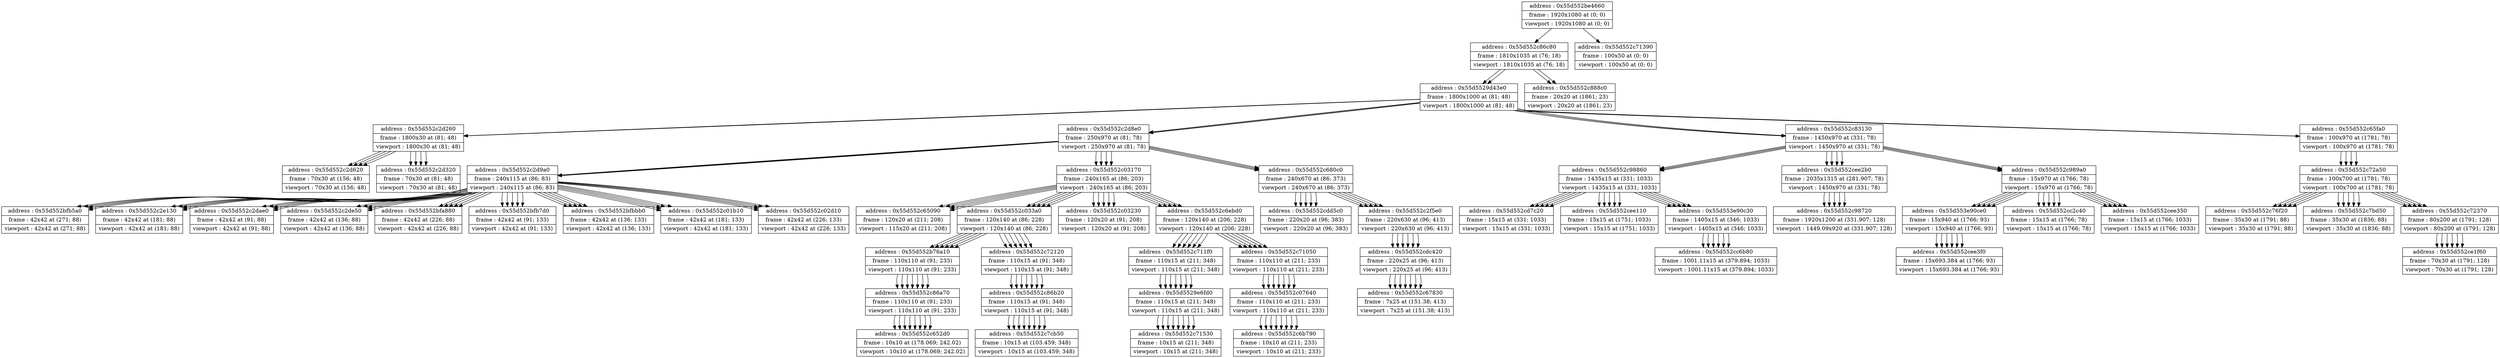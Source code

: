 digraph {
	node [shape=record]
	node0x55d552cdc420 [label = "{address : 0x55d552cdc420 |frame : 220x25 at (96; 413) |viewport : 220x25 at (96; 413)}"];

	 node0x55d552cdc420 -> node0x55d552c67830 [color=black];
	node0x55d552c67830 [label = "{address : 0x55d552c67830 |frame : 7x25 at (151.38; 413) |viewport : 7x25 at (151.38; 413)}"];

	node0x55d552c67830 [label = "{address : 0x55d552c67830 |frame : 7x25 at (151.38; 413) |viewport : 7x25 at (151.38; 413)}"];

	node0x55d552cdd5c0 [label = "{address : 0x55d552cdd5c0 |frame : 220x20 at (96; 383) |viewport : 220x20 at (96; 383)}"];

	node0x55d553e90ce0 [label = "{address : 0x55d553e90ce0 |frame : 15x940 at (1766; 93) |viewport : 15x940 at (1766; 93)}"];

	 node0x55d553e90ce0 -> node0x55d552cee3f0 [color=black];
	node0x55d552cee3f0 [label = "{address : 0x55d552cee3f0 |frame : 15x693.384 at (1766; 93) |viewport : 15x693.384 at (1766; 93)}"];

	node0x55d552c98860 [label = "{address : 0x55d552c98860 |frame : 1435x15 at (331; 1033) |viewport : 1435x15 at (331; 1033)}"];

	 node0x55d552c98860 -> node0x55d552cd7c20 [color=black];
	node0x55d552cd7c20 [label = "{address : 0x55d552cd7c20 |frame : 15x15 at (331; 1033) |viewport : 15x15 at (331; 1033)}"];

	 node0x55d552c98860 -> node0x55d552cee110 [color=black];
	node0x55d552cee110 [label = "{address : 0x55d552cee110 |frame : 15x15 at (1751; 1033) |viewport : 15x15 at (1751; 1033)}"];

	 node0x55d552c98860 -> node0x55d553e90c30 [color=black];
	node0x55d553e90c30 [label = "{address : 0x55d553e90c30 |frame : 1405x15 at (346; 1033) |viewport : 1405x15 at (346; 1033)}"];

	 node0x55d553e90c30 -> node0x55d552cc6b80 [color=black];
	node0x55d552cc6b80 [label = "{address : 0x55d552cc6b80 |frame : 1001.11x15 at (379.894; 1033) |viewport : 1001.11x15 at (379.894; 1033)}"];

	node0x55d553e90c30 [label = "{address : 0x55d553e90c30 |frame : 1405x15 at (346; 1033) |viewport : 1405x15 at (346; 1033)}"];

	 node0x55d553e90c30 -> node0x55d552cc6b80 [color=black];
	node0x55d552cc6b80 [label = "{address : 0x55d552cc6b80 |frame : 1001.11x15 at (379.894; 1033) |viewport : 1001.11x15 at (379.894; 1033)}"];

	node0x55d552cc6b80 [label = "{address : 0x55d552cc6b80 |frame : 1001.11x15 at (379.894; 1033) |viewport : 1001.11x15 at (379.894; 1033)}"];

	node0x55d552cd7c20 [label = "{address : 0x55d552cd7c20 |frame : 15x15 at (331; 1033) |viewport : 15x15 at (331; 1033)}"];

	node0x55d552cee2b0 [label = "{address : 0x55d552cee2b0 |frame : 2035x1315 at (281.907; 78) |viewport : 1450x970 at (331; 78)}"];

	 node0x55d552cee2b0 -> node0x55d552c98720 [color=black];
	node0x55d552c98720 [label = "{address : 0x55d552c98720 |frame : 1920x1200 at (331.907; 128) |viewport : 1449.09x920 at (331.907; 128)}"];

	node0x55d552c98720 [label = "{address : 0x55d552c98720 |frame : 1920x1200 at (331.907; 128) |viewport : 1449.09x920 at (331.907; 128)}"];

	node0x55d552cee110 [label = "{address : 0x55d552cee110 |frame : 15x15 at (1751; 1033) |viewport : 15x15 at (1751; 1033)}"];

	node0x55d552c711f0 [label = "{address : 0x55d552c711f0 |frame : 110x15 at (211; 348) |viewport : 110x15 at (211; 348)}"];

	 node0x55d552c711f0 -> node0x55d5529e6fd0 [color=black];
	node0x55d5529e6fd0 [label = "{address : 0x55d5529e6fd0 |frame : 110x15 at (211; 348) |viewport : 110x15 at (211; 348)}"];

	 node0x55d5529e6fd0 -> node0x55d552c71530 [color=black];
	node0x55d552c71530 [label = "{address : 0x55d552c71530 |frame : 10x15 at (211; 348) |viewport : 10x15 at (211; 348)}"];

	node0x55d552bfb5a0 [label = "{address : 0x55d552bfb5a0 |frame : 42x42 at (271; 88) |viewport : 42x42 at (271; 88)}"];

	node0x55d552c71530 [label = "{address : 0x55d552c71530 |frame : 10x15 at (211; 348) |viewport : 10x15 at (211; 348)}"];

	node0x55d552c65090 [label = "{address : 0x55d552c65090 |frame : 120x20 at (211; 208) |viewport : 115x20 at (211; 208)}"];

	node0x55d552c71050 [label = "{address : 0x55d552c71050 |frame : 110x110 at (211; 233) |viewport : 110x110 at (211; 233)}"];

	 node0x55d552c71050 -> node0x55d552c07640 [color=black];
	node0x55d552c07640 [label = "{address : 0x55d552c07640 |frame : 110x110 at (211; 233) |viewport : 110x110 at (211; 233)}"];

	 node0x55d552c07640 -> node0x55d552c6b790 [color=black];
	node0x55d552c6b790 [label = "{address : 0x55d552c6b790 |frame : 10x10 at (211; 233) |viewport : 10x10 at (211; 233)}"];

	node0x55d5529e6fd0 [label = "{address : 0x55d5529e6fd0 |frame : 110x15 at (211; 348) |viewport : 110x15 at (211; 348)}"];

	 node0x55d5529e6fd0 -> node0x55d552c71530 [color=black];
	node0x55d552c71530 [label = "{address : 0x55d552c71530 |frame : 10x15 at (211; 348) |viewport : 10x15 at (211; 348)}"];

	node0x55d552c2f5e0 [label = "{address : 0x55d552c2f5e0 |frame : 220x630 at (96; 413) |viewport : 220x630 at (96; 413)}"];

	 node0x55d552c2f5e0 -> node0x55d552cdc420 [color=black];
	node0x55d552cdc420 [label = "{address : 0x55d552cdc420 |frame : 220x25 at (96; 413) |viewport : 220x25 at (96; 413)}"];

	 node0x55d552cdc420 -> node0x55d552c67830 [color=black];
	node0x55d552c67830 [label = "{address : 0x55d552c67830 |frame : 7x25 at (151.38; 413) |viewport : 7x25 at (151.38; 413)}"];

	node0x55d552ce1f60 [label = "{address : 0x55d552ce1f60 |frame : 70x30 at (1791; 128) |viewport : 70x30 at (1791; 128)}"];

	node0x55d552c2d620 [label = "{address : 0x55d552c2d620 |frame : 70x30 at (156; 48) |viewport : 70x30 at (156; 48)}"];

	node0x55d552c2e130 [label = "{address : 0x55d552c2e130 |frame : 42x42 at (181; 88) |viewport : 42x42 at (181; 88)}"];

	node0x55d552c033a0 [label = "{address : 0x55d552c033a0 |frame : 120x140 at (86; 228) |viewport : 120x140 at (86; 228)}"];

	 node0x55d552c033a0 -> node0x55d552b76a10 [color=black];
	node0x55d552b76a10 [label = "{address : 0x55d552b76a10 |frame : 110x110 at (91; 233) |viewport : 110x110 at (91; 233)}"];

	 node0x55d552b76a10 -> node0x55d552c86a70 [color=black];
	node0x55d552c86a70 [label = "{address : 0x55d552c86a70 |frame : 110x110 at (91; 233) |viewport : 110x110 at (91; 233)}"];

	 node0x55d552c86a70 -> node0x55d552c652d0 [color=black];
	node0x55d552c652d0 [label = "{address : 0x55d552c652d0 |frame : 10x10 at (178.069; 242.02) |viewport : 10x10 at (178.069; 242.02)}"];

	 node0x55d552c033a0 -> node0x55d552c72120 [color=black];
	node0x55d552c72120 [label = "{address : 0x55d552c72120 |frame : 110x15 at (91; 348) |viewport : 110x15 at (91; 348)}"];

	 node0x55d552c72120 -> node0x55d552c86b20 [color=black];
	node0x55d552c86b20 [label = "{address : 0x55d552c86b20 |frame : 110x15 at (91; 348) |viewport : 110x15 at (91; 348)}"];

	 node0x55d552c86b20 -> node0x55d552c7cb50 [color=black];
	node0x55d552c7cb50 [label = "{address : 0x55d552c7cb50 |frame : 10x15 at (103.459; 348) |viewport : 10x15 at (103.459; 348)}"];

	node0x55d552c652d0 [label = "{address : 0x55d552c652d0 |frame : 10x10 at (178.069; 242.02) |viewport : 10x10 at (178.069; 242.02)}"];

	node0x55d552c86a70 [label = "{address : 0x55d552c86a70 |frame : 110x110 at (91; 233) |viewport : 110x110 at (91; 233)}"];

	 node0x55d552c86a70 -> node0x55d552c652d0 [color=black];
	node0x55d552c652d0 [label = "{address : 0x55d552c652d0 |frame : 10x10 at (178.069; 242.02) |viewport : 10x10 at (178.069; 242.02)}"];

	node0x55d552c03230 [label = "{address : 0x55d552c03230 |frame : 120x20 at (91; 208) |viewport : 120x20 at (91; 208)}"];

	node0x55d552c72a50 [label = "{address : 0x55d552c72a50 |frame : 100x700 at (1781; 78) |viewport : 100x700 at (1781; 78)}"];

	 node0x55d552c72a50 -> node0x55d552c76f20 [color=black];
	node0x55d552c76f20 [label = "{address : 0x55d552c76f20 |frame : 35x30 at (1791; 88) |viewport : 35x30 at (1791; 88)}"];

	 node0x55d552c72a50 -> node0x55d552c7bd50 [color=black];
	node0x55d552c7bd50 [label = "{address : 0x55d552c7bd50 |frame : 35x30 at (1836; 88) |viewport : 35x30 at (1836; 88)}"];

	 node0x55d552c72a50 -> node0x55d552c72370 [color=black];
	node0x55d552c72370 [label = "{address : 0x55d552c72370 |frame : 80x200 at (1791; 128) |viewport : 80x200 at (1791; 128)}"];

	 node0x55d552c72370 -> node0x55d552ce1f60 [color=black];
	node0x55d552ce1f60 [label = "{address : 0x55d552ce1f60 |frame : 70x30 at (1791; 128) |viewport : 70x30 at (1791; 128)}"];

	node0x55d552b76a10 [label = "{address : 0x55d552b76a10 |frame : 110x110 at (91; 233) |viewport : 110x110 at (91; 233)}"];

	 node0x55d552b76a10 -> node0x55d552c86a70 [color=black];
	node0x55d552c86a70 [label = "{address : 0x55d552c86a70 |frame : 110x110 at (91; 233) |viewport : 110x110 at (91; 233)}"];

	 node0x55d552c86a70 -> node0x55d552c652d0 [color=black];
	node0x55d552c652d0 [label = "{address : 0x55d552c652d0 |frame : 10x10 at (178.069; 242.02) |viewport : 10x10 at (178.069; 242.02)}"];

	node0x55d552c72120 [label = "{address : 0x55d552c72120 |frame : 110x15 at (91; 348) |viewport : 110x15 at (91; 348)}"];

	 node0x55d552c72120 -> node0x55d552c86b20 [color=black];
	node0x55d552c86b20 [label = "{address : 0x55d552c86b20 |frame : 110x15 at (91; 348) |viewport : 110x15 at (91; 348)}"];

	 node0x55d552c86b20 -> node0x55d552c7cb50 [color=black];
	node0x55d552c7cb50 [label = "{address : 0x55d552c7cb50 |frame : 10x15 at (103.459; 348) |viewport : 10x15 at (103.459; 348)}"];

	node0x55d552be4660 [label = "{address : 0x55d552be4660 |frame : 1920x1080 at (0; 0) |viewport : 1920x1080 at (0; 0)}"];

	 node0x55d552be4660 -> node0x55d552c86c80 [color=black];
	node0x55d552c86c80 [label = "{address : 0x55d552c86c80 |frame : 1810x1035 at (76; 18) |viewport : 1810x1035 at (76; 18)}"];

	 node0x55d552c86c80 -> node0x55d5529d43e0 [color=black];
	node0x55d5529d43e0 [label = "{address : 0x55d5529d43e0 |frame : 1800x1000 at (81; 48) |viewport : 1800x1000 at (81; 48)}"];

	 node0x55d5529d43e0 -> node0x55d552c2d260 [color=black];
	node0x55d552c2d260 [label = "{address : 0x55d552c2d260 |frame : 1800x30 at (81; 48) |viewport : 1800x30 at (81; 48)}"];

	 node0x55d552c2d260 -> node0x55d552c2d320 [color=black];
	node0x55d552c2d320 [label = "{address : 0x55d552c2d320 |frame : 70x30 at (81; 48) |viewport : 70x30 at (81; 48)}"];

	 node0x55d552c2d260 -> node0x55d552c2d620 [color=black];
	node0x55d552c2d620 [label = "{address : 0x55d552c2d620 |frame : 70x30 at (156; 48) |viewport : 70x30 at (156; 48)}"];

	 node0x55d5529d43e0 -> node0x55d552c2d8e0 [color=black];
	node0x55d552c2d8e0 [label = "{address : 0x55d552c2d8e0 |frame : 250x970 at (81; 78) |viewport : 250x970 at (81; 78)}"];

	 node0x55d552c2d8e0 -> node0x55d552c2d9a0 [color=black];
	node0x55d552c2d9a0 [label = "{address : 0x55d552c2d9a0 |frame : 240x115 at (86; 83) |viewport : 240x115 at (86; 83)}"];

	 node0x55d552c2d9a0 -> node0x55d552c2dae0 [color=black];
	node0x55d552c2dae0 [label = "{address : 0x55d552c2dae0 |frame : 42x42 at (91; 88) |viewport : 42x42 at (91; 88)}"];

	 node0x55d552c2d9a0 -> node0x55d552c2de50 [color=black];
	node0x55d552c2de50 [label = "{address : 0x55d552c2de50 |frame : 42x42 at (136; 88) |viewport : 42x42 at (136; 88)}"];

	 node0x55d552c2d9a0 -> node0x55d552c2e130 [color=black];
	node0x55d552c2e130 [label = "{address : 0x55d552c2e130 |frame : 42x42 at (181; 88) |viewport : 42x42 at (181; 88)}"];

	 node0x55d552c2d9a0 -> node0x55d552bfa880 [color=black];
	node0x55d552bfa880 [label = "{address : 0x55d552bfa880 |frame : 42x42 at (226; 88) |viewport : 42x42 at (226; 88)}"];

	 node0x55d552c2d9a0 -> node0x55d552bfb5a0 [color=black];
	node0x55d552bfb5a0 [label = "{address : 0x55d552bfb5a0 |frame : 42x42 at (271; 88) |viewport : 42x42 at (271; 88)}"];

	 node0x55d552c2d9a0 -> node0x55d552bfb7d0 [color=black];
	node0x55d552bfb7d0 [label = "{address : 0x55d552bfb7d0 |frame : 42x42 at (91; 133) |viewport : 42x42 at (91; 133)}"];

	 node0x55d552c2d9a0 -> node0x55d552bfbbb0 [color=black];
	node0x55d552bfbbb0 [label = "{address : 0x55d552bfbbb0 |frame : 42x42 at (136; 133) |viewport : 42x42 at (136; 133)}"];

	 node0x55d552c2d9a0 -> node0x55d552c01b10 [color=black];
	node0x55d552c01b10 [label = "{address : 0x55d552c01b10 |frame : 42x42 at (181; 133) |viewport : 42x42 at (181; 133)}"];

	 node0x55d552c2d9a0 -> node0x55d552c02d10 [color=black];
	node0x55d552c02d10 [label = "{address : 0x55d552c02d10 |frame : 42x42 at (226; 133) |viewport : 42x42 at (226; 133)}"];

	 node0x55d552c2d8e0 -> node0x55d552c03170 [color=black];
	node0x55d552c03170 [label = "{address : 0x55d552c03170 |frame : 240x165 at (86; 203) |viewport : 240x165 at (86; 203)}"];

	 node0x55d552c03170 -> node0x55d552c03230 [color=black];
	node0x55d552c03230 [label = "{address : 0x55d552c03230 |frame : 120x20 at (91; 208) |viewport : 120x20 at (91; 208)}"];

	 node0x55d552c03170 -> node0x55d552c033a0 [color=black];
	node0x55d552c033a0 [label = "{address : 0x55d552c033a0 |frame : 120x140 at (86; 228) |viewport : 120x140 at (86; 228)}"];

	 node0x55d552c033a0 -> node0x55d552b76a10 [color=black];
	node0x55d552b76a10 [label = "{address : 0x55d552b76a10 |frame : 110x110 at (91; 233) |viewport : 110x110 at (91; 233)}"];

	 node0x55d552b76a10 -> node0x55d552c86a70 [color=black];
	node0x55d552c86a70 [label = "{address : 0x55d552c86a70 |frame : 110x110 at (91; 233) |viewport : 110x110 at (91; 233)}"];

	 node0x55d552c86a70 -> node0x55d552c652d0 [color=black];
	node0x55d552c652d0 [label = "{address : 0x55d552c652d0 |frame : 10x10 at (178.069; 242.02) |viewport : 10x10 at (178.069; 242.02)}"];

	 node0x55d552c033a0 -> node0x55d552c72120 [color=black];
	node0x55d552c72120 [label = "{address : 0x55d552c72120 |frame : 110x15 at (91; 348) |viewport : 110x15 at (91; 348)}"];

	 node0x55d552c72120 -> node0x55d552c86b20 [color=black];
	node0x55d552c86b20 [label = "{address : 0x55d552c86b20 |frame : 110x15 at (91; 348) |viewport : 110x15 at (91; 348)}"];

	 node0x55d552c86b20 -> node0x55d552c7cb50 [color=black];
	node0x55d552c7cb50 [label = "{address : 0x55d552c7cb50 |frame : 10x15 at (103.459; 348) |viewport : 10x15 at (103.459; 348)}"];

	 node0x55d552c03170 -> node0x55d552c65090 [color=black];
	node0x55d552c65090 [label = "{address : 0x55d552c65090 |frame : 120x20 at (211; 208) |viewport : 115x20 at (211; 208)}"];

	 node0x55d552c03170 -> node0x55d552c6ebd0 [color=black];
	node0x55d552c6ebd0 [label = "{address : 0x55d552c6ebd0 |frame : 120x140 at (206; 228) |viewport : 120x140 at (206; 228)}"];

	 node0x55d552c6ebd0 -> node0x55d552c71050 [color=black];
	node0x55d552c71050 [label = "{address : 0x55d552c71050 |frame : 110x110 at (211; 233) |viewport : 110x110 at (211; 233)}"];

	 node0x55d552c71050 -> node0x55d552c07640 [color=black];
	node0x55d552c07640 [label = "{address : 0x55d552c07640 |frame : 110x110 at (211; 233) |viewport : 110x110 at (211; 233)}"];

	 node0x55d552c07640 -> node0x55d552c6b790 [color=black];
	node0x55d552c6b790 [label = "{address : 0x55d552c6b790 |frame : 10x10 at (211; 233) |viewport : 10x10 at (211; 233)}"];

	 node0x55d552c6ebd0 -> node0x55d552c711f0 [color=black];
	node0x55d552c711f0 [label = "{address : 0x55d552c711f0 |frame : 110x15 at (211; 348) |viewport : 110x15 at (211; 348)}"];

	 node0x55d552c711f0 -> node0x55d5529e6fd0 [color=black];
	node0x55d5529e6fd0 [label = "{address : 0x55d5529e6fd0 |frame : 110x15 at (211; 348) |viewport : 110x15 at (211; 348)}"];

	 node0x55d5529e6fd0 -> node0x55d552c71530 [color=black];
	node0x55d552c71530 [label = "{address : 0x55d552c71530 |frame : 10x15 at (211; 348) |viewport : 10x15 at (211; 348)}"];

	 node0x55d552c2d8e0 -> node0x55d552c680c0 [color=black];
	node0x55d552c680c0 [label = "{address : 0x55d552c680c0 |frame : 240x670 at (86; 373) |viewport : 240x670 at (86; 373)}"];

	 node0x55d552c680c0 -> node0x55d552cdd5c0 [color=black];
	node0x55d552cdd5c0 [label = "{address : 0x55d552cdd5c0 |frame : 220x20 at (96; 383) |viewport : 220x20 at (96; 383)}"];

	 node0x55d552c680c0 -> node0x55d552c2f5e0 [color=black];
	node0x55d552c2f5e0 [label = "{address : 0x55d552c2f5e0 |frame : 220x630 at (96; 413) |viewport : 220x630 at (96; 413)}"];

	 node0x55d552c2f5e0 -> node0x55d552cdc420 [color=black];
	node0x55d552cdc420 [label = "{address : 0x55d552cdc420 |frame : 220x25 at (96; 413) |viewport : 220x25 at (96; 413)}"];

	 node0x55d552cdc420 -> node0x55d552c67830 [color=black];
	node0x55d552c67830 [label = "{address : 0x55d552c67830 |frame : 7x25 at (151.38; 413) |viewport : 7x25 at (151.38; 413)}"];

	 node0x55d5529d43e0 -> node0x55d552c83130 [color=black];
	node0x55d552c83130 [label = "{address : 0x55d552c83130 |frame : 1450x970 at (331; 78) |viewport : 1450x970 at (331; 78)}"];

	 node0x55d552c83130 -> node0x55d552cee2b0 [color=black];
	node0x55d552cee2b0 [label = "{address : 0x55d552cee2b0 |frame : 2035x1315 at (281.907; 78) |viewport : 1450x970 at (331; 78)}"];

	 node0x55d552cee2b0 -> node0x55d552c98720 [color=black];
	node0x55d552c98720 [label = "{address : 0x55d552c98720 |frame : 1920x1200 at (331.907; 128) |viewport : 1449.09x920 at (331.907; 128)}"];

	 node0x55d552c83130 -> node0x55d552c98860 [color=black];
	node0x55d552c98860 [label = "{address : 0x55d552c98860 |frame : 1435x15 at (331; 1033) |viewport : 1435x15 at (331; 1033)}"];

	 node0x55d552c98860 -> node0x55d552cd7c20 [color=black];
	node0x55d552cd7c20 [label = "{address : 0x55d552cd7c20 |frame : 15x15 at (331; 1033) |viewport : 15x15 at (331; 1033)}"];

	 node0x55d552c98860 -> node0x55d552cee110 [color=black];
	node0x55d552cee110 [label = "{address : 0x55d552cee110 |frame : 15x15 at (1751; 1033) |viewport : 15x15 at (1751; 1033)}"];

	 node0x55d552c98860 -> node0x55d553e90c30 [color=black];
	node0x55d553e90c30 [label = "{address : 0x55d553e90c30 |frame : 1405x15 at (346; 1033) |viewport : 1405x15 at (346; 1033)}"];

	 node0x55d553e90c30 -> node0x55d552cc6b80 [color=black];
	node0x55d552cc6b80 [label = "{address : 0x55d552cc6b80 |frame : 1001.11x15 at (379.894; 1033) |viewport : 1001.11x15 at (379.894; 1033)}"];

	 node0x55d552c83130 -> node0x55d552c989a0 [color=black];
	node0x55d552c989a0 [label = "{address : 0x55d552c989a0 |frame : 15x970 at (1766; 78) |viewport : 15x970 at (1766; 78)}"];

	 node0x55d552c989a0 -> node0x55d552cc2c40 [color=black];
	node0x55d552cc2c40 [label = "{address : 0x55d552cc2c40 |frame : 15x15 at (1766; 78) |viewport : 15x15 at (1766; 78)}"];

	 node0x55d552c989a0 -> node0x55d552cee350 [color=black];
	node0x55d552cee350 [label = "{address : 0x55d552cee350 |frame : 15x15 at (1766; 1033) |viewport : 15x15 at (1766; 1033)}"];

	 node0x55d552c989a0 -> node0x55d553e90ce0 [color=black];
	node0x55d553e90ce0 [label = "{address : 0x55d553e90ce0 |frame : 15x940 at (1766; 93) |viewport : 15x940 at (1766; 93)}"];

	 node0x55d553e90ce0 -> node0x55d552cee3f0 [color=black];
	node0x55d552cee3f0 [label = "{address : 0x55d552cee3f0 |frame : 15x693.384 at (1766; 93) |viewport : 15x693.384 at (1766; 93)}"];

	 node0x55d5529d43e0 -> node0x55d552c65fa0 [color=black];
	node0x55d552c65fa0 [label = "{address : 0x55d552c65fa0 |frame : 100x970 at (1781; 78) |viewport : 100x970 at (1781; 78)}"];

	 node0x55d552c65fa0 -> node0x55d552c72a50 [color=black];
	node0x55d552c72a50 [label = "{address : 0x55d552c72a50 |frame : 100x700 at (1781; 78) |viewport : 100x700 at (1781; 78)}"];

	 node0x55d552c72a50 -> node0x55d552c76f20 [color=black];
	node0x55d552c76f20 [label = "{address : 0x55d552c76f20 |frame : 35x30 at (1791; 88) |viewport : 35x30 at (1791; 88)}"];

	 node0x55d552c72a50 -> node0x55d552c7bd50 [color=black];
	node0x55d552c7bd50 [label = "{address : 0x55d552c7bd50 |frame : 35x30 at (1836; 88) |viewport : 35x30 at (1836; 88)}"];

	 node0x55d552c72a50 -> node0x55d552c72370 [color=black];
	node0x55d552c72370 [label = "{address : 0x55d552c72370 |frame : 80x200 at (1791; 128) |viewport : 80x200 at (1791; 128)}"];

	 node0x55d552c72370 -> node0x55d552ce1f60 [color=black];
	node0x55d552ce1f60 [label = "{address : 0x55d552ce1f60 |frame : 70x30 at (1791; 128) |viewport : 70x30 at (1791; 128)}"];

	 node0x55d552c86c80 -> node0x55d552c888c0 [color=black];
	node0x55d552c888c0 [label = "{address : 0x55d552c888c0 |frame : 20x20 at (1861; 23) |viewport : 20x20 at (1861; 23)}"];

	 node0x55d552be4660 -> node0x55d552c71390 [color=black];
	node0x55d552c71390 [label = "{address : 0x55d552c71390 |frame : 100x50 at (0; 0) |viewport : 100x50 at (0; 0)}"];

	node0x55d552c7cb50 [label = "{address : 0x55d552c7cb50 |frame : 10x15 at (103.459; 348) |viewport : 10x15 at (103.459; 348)}"];

	node0x55d552c2d320 [label = "{address : 0x55d552c2d320 |frame : 70x30 at (81; 48) |viewport : 70x30 at (81; 48)}"];

	node0x55d552c76f20 [label = "{address : 0x55d552c76f20 |frame : 35x30 at (1791; 88) |viewport : 35x30 at (1791; 88)}"];

	node0x55d552c02d10 [label = "{address : 0x55d552c02d10 |frame : 42x42 at (226; 133) |viewport : 42x42 at (226; 133)}"];

	node0x55d552c2d9a0 [label = "{address : 0x55d552c2d9a0 |frame : 240x115 at (86; 83) |viewport : 240x115 at (86; 83)}"];

	 node0x55d552c2d9a0 -> node0x55d552c2dae0 [color=black];
	node0x55d552c2dae0 [label = "{address : 0x55d552c2dae0 |frame : 42x42 at (91; 88) |viewport : 42x42 at (91; 88)}"];

	 node0x55d552c2d9a0 -> node0x55d552c2de50 [color=black];
	node0x55d552c2de50 [label = "{address : 0x55d552c2de50 |frame : 42x42 at (136; 88) |viewport : 42x42 at (136; 88)}"];

	 node0x55d552c2d9a0 -> node0x55d552c2e130 [color=black];
	node0x55d552c2e130 [label = "{address : 0x55d552c2e130 |frame : 42x42 at (181; 88) |viewport : 42x42 at (181; 88)}"];

	 node0x55d552c2d9a0 -> node0x55d552bfa880 [color=black];
	node0x55d552bfa880 [label = "{address : 0x55d552bfa880 |frame : 42x42 at (226; 88) |viewport : 42x42 at (226; 88)}"];

	 node0x55d552c2d9a0 -> node0x55d552bfb5a0 [color=black];
	node0x55d552bfb5a0 [label = "{address : 0x55d552bfb5a0 |frame : 42x42 at (271; 88) |viewport : 42x42 at (271; 88)}"];

	 node0x55d552c2d9a0 -> node0x55d552bfb7d0 [color=black];
	node0x55d552bfb7d0 [label = "{address : 0x55d552bfb7d0 |frame : 42x42 at (91; 133) |viewport : 42x42 at (91; 133)}"];

	 node0x55d552c2d9a0 -> node0x55d552bfbbb0 [color=black];
	node0x55d552bfbbb0 [label = "{address : 0x55d552bfbbb0 |frame : 42x42 at (136; 133) |viewport : 42x42 at (136; 133)}"];

	 node0x55d552c2d9a0 -> node0x55d552c01b10 [color=black];
	node0x55d552c01b10 [label = "{address : 0x55d552c01b10 |frame : 42x42 at (181; 133) |viewport : 42x42 at (181; 133)}"];

	 node0x55d552c2d9a0 -> node0x55d552c02d10 [color=black];
	node0x55d552c02d10 [label = "{address : 0x55d552c02d10 |frame : 42x42 at (226; 133) |viewport : 42x42 at (226; 133)}"];

	node0x55d552c989a0 [label = "{address : 0x55d552c989a0 |frame : 15x970 at (1766; 78) |viewport : 15x970 at (1766; 78)}"];

	 node0x55d552c989a0 -> node0x55d552cc2c40 [color=black];
	node0x55d552cc2c40 [label = "{address : 0x55d552cc2c40 |frame : 15x15 at (1766; 78) |viewport : 15x15 at (1766; 78)}"];

	 node0x55d552c989a0 -> node0x55d552cee350 [color=black];
	node0x55d552cee350 [label = "{address : 0x55d552cee350 |frame : 15x15 at (1766; 1033) |viewport : 15x15 at (1766; 1033)}"];

	 node0x55d552c989a0 -> node0x55d553e90ce0 [color=black];
	node0x55d553e90ce0 [label = "{address : 0x55d553e90ce0 |frame : 15x940 at (1766; 93) |viewport : 15x940 at (1766; 93)}"];

	 node0x55d553e90ce0 -> node0x55d552cee3f0 [color=black];
	node0x55d552cee3f0 [label = "{address : 0x55d552cee3f0 |frame : 15x693.384 at (1766; 93) |viewport : 15x693.384 at (1766; 93)}"];

	node0x55d552c2d260 [label = "{address : 0x55d552c2d260 |frame : 1800x30 at (81; 48) |viewport : 1800x30 at (81; 48)}"];

	 node0x55d552c2d260 -> node0x55d552c2d320 [color=black];
	node0x55d552c2d320 [label = "{address : 0x55d552c2d320 |frame : 70x30 at (81; 48) |viewport : 70x30 at (81; 48)}"];

	 node0x55d552c2d260 -> node0x55d552c2d620 [color=black];
	node0x55d552c2d620 [label = "{address : 0x55d552c2d620 |frame : 70x30 at (156; 48) |viewport : 70x30 at (156; 48)}"];

	node0x55d552c07640 [label = "{address : 0x55d552c07640 |frame : 110x110 at (211; 233) |viewport : 110x110 at (211; 233)}"];

	 node0x55d552c07640 -> node0x55d552c6b790 [color=black];
	node0x55d552c6b790 [label = "{address : 0x55d552c6b790 |frame : 10x10 at (211; 233) |viewport : 10x10 at (211; 233)}"];

	node0x55d552c2dae0 [label = "{address : 0x55d552c2dae0 |frame : 42x42 at (91; 88) |viewport : 42x42 at (91; 88)}"];

	node0x55d552c86b20 [label = "{address : 0x55d552c86b20 |frame : 110x15 at (91; 348) |viewport : 110x15 at (91; 348)}"];

	 node0x55d552c86b20 -> node0x55d552c7cb50 [color=black];
	node0x55d552c7cb50 [label = "{address : 0x55d552c7cb50 |frame : 10x15 at (103.459; 348) |viewport : 10x15 at (103.459; 348)}"];

	node0x55d552c2de50 [label = "{address : 0x55d552c2de50 |frame : 42x42 at (136; 88) |viewport : 42x42 at (136; 88)}"];

	node0x55d552c6b790 [label = "{address : 0x55d552c6b790 |frame : 10x10 at (211; 233) |viewport : 10x10 at (211; 233)}"];

	node0x55d552bfa880 [label = "{address : 0x55d552bfa880 |frame : 42x42 at (226; 88) |viewport : 42x42 at (226; 88)}"];

	node0x55d552c01b10 [label = "{address : 0x55d552c01b10 |frame : 42x42 at (181; 133) |viewport : 42x42 at (181; 133)}"];

	node0x55d552bfb7d0 [label = "{address : 0x55d552bfb7d0 |frame : 42x42 at (91; 133) |viewport : 42x42 at (91; 133)}"];

	node0x55d552bfbbb0 [label = "{address : 0x55d552bfbbb0 |frame : 42x42 at (136; 133) |viewport : 42x42 at (136; 133)}"];

	node0x55d552cee3f0 [label = "{address : 0x55d552cee3f0 |frame : 15x693.384 at (1766; 93) |viewport : 15x693.384 at (1766; 93)}"];

	node0x55d552c888c0 [label = "{address : 0x55d552c888c0 |frame : 20x20 at (1861; 23) |viewport : 20x20 at (1861; 23)}"];

	node0x55d552c6ebd0 [label = "{address : 0x55d552c6ebd0 |frame : 120x140 at (206; 228) |viewport : 120x140 at (206; 228)}"];

	 node0x55d552c6ebd0 -> node0x55d552c71050 [color=black];
	node0x55d552c71050 [label = "{address : 0x55d552c71050 |frame : 110x110 at (211; 233) |viewport : 110x110 at (211; 233)}"];

	 node0x55d552c71050 -> node0x55d552c07640 [color=black];
	node0x55d552c07640 [label = "{address : 0x55d552c07640 |frame : 110x110 at (211; 233) |viewport : 110x110 at (211; 233)}"];

	 node0x55d552c07640 -> node0x55d552c6b790 [color=black];
	node0x55d552c6b790 [label = "{address : 0x55d552c6b790 |frame : 10x10 at (211; 233) |viewport : 10x10 at (211; 233)}"];

	 node0x55d552c6ebd0 -> node0x55d552c711f0 [color=black];
	node0x55d552c711f0 [label = "{address : 0x55d552c711f0 |frame : 110x15 at (211; 348) |viewport : 110x15 at (211; 348)}"];

	 node0x55d552c711f0 -> node0x55d5529e6fd0 [color=black];
	node0x55d5529e6fd0 [label = "{address : 0x55d5529e6fd0 |frame : 110x15 at (211; 348) |viewport : 110x15 at (211; 348)}"];

	 node0x55d5529e6fd0 -> node0x55d552c71530 [color=black];
	node0x55d552c71530 [label = "{address : 0x55d552c71530 |frame : 10x15 at (211; 348) |viewport : 10x15 at (211; 348)}"];

	node0x55d552c7bd50 [label = "{address : 0x55d552c7bd50 |frame : 35x30 at (1836; 88) |viewport : 35x30 at (1836; 88)}"];

	node0x55d552cc2c40 [label = "{address : 0x55d552cc2c40 |frame : 15x15 at (1766; 78) |viewport : 15x15 at (1766; 78)}"];

	node0x55d552c2d8e0 [label = "{address : 0x55d552c2d8e0 |frame : 250x970 at (81; 78) |viewport : 250x970 at (81; 78)}"];

	 node0x55d552c2d8e0 -> node0x55d552c2d9a0 [color=black];
	node0x55d552c2d9a0 [label = "{address : 0x55d552c2d9a0 |frame : 240x115 at (86; 83) |viewport : 240x115 at (86; 83)}"];

	 node0x55d552c2d9a0 -> node0x55d552c2dae0 [color=black];
	node0x55d552c2dae0 [label = "{address : 0x55d552c2dae0 |frame : 42x42 at (91; 88) |viewport : 42x42 at (91; 88)}"];

	 node0x55d552c2d9a0 -> node0x55d552c2de50 [color=black];
	node0x55d552c2de50 [label = "{address : 0x55d552c2de50 |frame : 42x42 at (136; 88) |viewport : 42x42 at (136; 88)}"];

	 node0x55d552c2d9a0 -> node0x55d552c2e130 [color=black];
	node0x55d552c2e130 [label = "{address : 0x55d552c2e130 |frame : 42x42 at (181; 88) |viewport : 42x42 at (181; 88)}"];

	 node0x55d552c2d9a0 -> node0x55d552bfa880 [color=black];
	node0x55d552bfa880 [label = "{address : 0x55d552bfa880 |frame : 42x42 at (226; 88) |viewport : 42x42 at (226; 88)}"];

	 node0x55d552c2d9a0 -> node0x55d552bfb5a0 [color=black];
	node0x55d552bfb5a0 [label = "{address : 0x55d552bfb5a0 |frame : 42x42 at (271; 88) |viewport : 42x42 at (271; 88)}"];

	 node0x55d552c2d9a0 -> node0x55d552bfb7d0 [color=black];
	node0x55d552bfb7d0 [label = "{address : 0x55d552bfb7d0 |frame : 42x42 at (91; 133) |viewport : 42x42 at (91; 133)}"];

	 node0x55d552c2d9a0 -> node0x55d552bfbbb0 [color=black];
	node0x55d552bfbbb0 [label = "{address : 0x55d552bfbbb0 |frame : 42x42 at (136; 133) |viewport : 42x42 at (136; 133)}"];

	 node0x55d552c2d9a0 -> node0x55d552c01b10 [color=black];
	node0x55d552c01b10 [label = "{address : 0x55d552c01b10 |frame : 42x42 at (181; 133) |viewport : 42x42 at (181; 133)}"];

	 node0x55d552c2d9a0 -> node0x55d552c02d10 [color=black];
	node0x55d552c02d10 [label = "{address : 0x55d552c02d10 |frame : 42x42 at (226; 133) |viewport : 42x42 at (226; 133)}"];

	 node0x55d552c2d8e0 -> node0x55d552c03170 [color=black];
	node0x55d552c03170 [label = "{address : 0x55d552c03170 |frame : 240x165 at (86; 203) |viewport : 240x165 at (86; 203)}"];

	 node0x55d552c03170 -> node0x55d552c03230 [color=black];
	node0x55d552c03230 [label = "{address : 0x55d552c03230 |frame : 120x20 at (91; 208) |viewport : 120x20 at (91; 208)}"];

	 node0x55d552c03170 -> node0x55d552c033a0 [color=black];
	node0x55d552c033a0 [label = "{address : 0x55d552c033a0 |frame : 120x140 at (86; 228) |viewport : 120x140 at (86; 228)}"];

	 node0x55d552c033a0 -> node0x55d552b76a10 [color=black];
	node0x55d552b76a10 [label = "{address : 0x55d552b76a10 |frame : 110x110 at (91; 233) |viewport : 110x110 at (91; 233)}"];

	 node0x55d552b76a10 -> node0x55d552c86a70 [color=black];
	node0x55d552c86a70 [label = "{address : 0x55d552c86a70 |frame : 110x110 at (91; 233) |viewport : 110x110 at (91; 233)}"];

	 node0x55d552c86a70 -> node0x55d552c652d0 [color=black];
	node0x55d552c652d0 [label = "{address : 0x55d552c652d0 |frame : 10x10 at (178.069; 242.02) |viewport : 10x10 at (178.069; 242.02)}"];

	 node0x55d552c033a0 -> node0x55d552c72120 [color=black];
	node0x55d552c72120 [label = "{address : 0x55d552c72120 |frame : 110x15 at (91; 348) |viewport : 110x15 at (91; 348)}"];

	 node0x55d552c72120 -> node0x55d552c86b20 [color=black];
	node0x55d552c86b20 [label = "{address : 0x55d552c86b20 |frame : 110x15 at (91; 348) |viewport : 110x15 at (91; 348)}"];

	 node0x55d552c86b20 -> node0x55d552c7cb50 [color=black];
	node0x55d552c7cb50 [label = "{address : 0x55d552c7cb50 |frame : 10x15 at (103.459; 348) |viewport : 10x15 at (103.459; 348)}"];

	 node0x55d552c03170 -> node0x55d552c65090 [color=black];
	node0x55d552c65090 [label = "{address : 0x55d552c65090 |frame : 120x20 at (211; 208) |viewport : 115x20 at (211; 208)}"];

	 node0x55d552c03170 -> node0x55d552c6ebd0 [color=black];
	node0x55d552c6ebd0 [label = "{address : 0x55d552c6ebd0 |frame : 120x140 at (206; 228) |viewport : 120x140 at (206; 228)}"];

	 node0x55d552c6ebd0 -> node0x55d552c71050 [color=black];
	node0x55d552c71050 [label = "{address : 0x55d552c71050 |frame : 110x110 at (211; 233) |viewport : 110x110 at (211; 233)}"];

	 node0x55d552c71050 -> node0x55d552c07640 [color=black];
	node0x55d552c07640 [label = "{address : 0x55d552c07640 |frame : 110x110 at (211; 233) |viewport : 110x110 at (211; 233)}"];

	 node0x55d552c07640 -> node0x55d552c6b790 [color=black];
	node0x55d552c6b790 [label = "{address : 0x55d552c6b790 |frame : 10x10 at (211; 233) |viewport : 10x10 at (211; 233)}"];

	 node0x55d552c6ebd0 -> node0x55d552c711f0 [color=black];
	node0x55d552c711f0 [label = "{address : 0x55d552c711f0 |frame : 110x15 at (211; 348) |viewport : 110x15 at (211; 348)}"];

	 node0x55d552c711f0 -> node0x55d5529e6fd0 [color=black];
	node0x55d5529e6fd0 [label = "{address : 0x55d5529e6fd0 |frame : 110x15 at (211; 348) |viewport : 110x15 at (211; 348)}"];

	 node0x55d5529e6fd0 -> node0x55d552c71530 [color=black];
	node0x55d552c71530 [label = "{address : 0x55d552c71530 |frame : 10x15 at (211; 348) |viewport : 10x15 at (211; 348)}"];

	 node0x55d552c2d8e0 -> node0x55d552c680c0 [color=black];
	node0x55d552c680c0 [label = "{address : 0x55d552c680c0 |frame : 240x670 at (86; 373) |viewport : 240x670 at (86; 373)}"];

	 node0x55d552c680c0 -> node0x55d552cdd5c0 [color=black];
	node0x55d552cdd5c0 [label = "{address : 0x55d552cdd5c0 |frame : 220x20 at (96; 383) |viewport : 220x20 at (96; 383)}"];

	 node0x55d552c680c0 -> node0x55d552c2f5e0 [color=black];
	node0x55d552c2f5e0 [label = "{address : 0x55d552c2f5e0 |frame : 220x630 at (96; 413) |viewport : 220x630 at (96; 413)}"];

	 node0x55d552c2f5e0 -> node0x55d552cdc420 [color=black];
	node0x55d552cdc420 [label = "{address : 0x55d552cdc420 |frame : 220x25 at (96; 413) |viewport : 220x25 at (96; 413)}"];

	 node0x55d552cdc420 -> node0x55d552c67830 [color=black];
	node0x55d552c67830 [label = "{address : 0x55d552c67830 |frame : 7x25 at (151.38; 413) |viewport : 7x25 at (151.38; 413)}"];

	node0x55d552cee350 [label = "{address : 0x55d552cee350 |frame : 15x15 at (1766; 1033) |viewport : 15x15 at (1766; 1033)}"];

	node0x55d552c83130 [label = "{address : 0x55d552c83130 |frame : 1450x970 at (331; 78) |viewport : 1450x970 at (331; 78)}"];

	 node0x55d552c83130 -> node0x55d552cee2b0 [color=black];
	node0x55d552cee2b0 [label = "{address : 0x55d552cee2b0 |frame : 2035x1315 at (281.907; 78) |viewport : 1450x970 at (331; 78)}"];

	 node0x55d552cee2b0 -> node0x55d552c98720 [color=black];
	node0x55d552c98720 [label = "{address : 0x55d552c98720 |frame : 1920x1200 at (331.907; 128) |viewport : 1449.09x920 at (331.907; 128)}"];

	 node0x55d552c83130 -> node0x55d552c98860 [color=black];
	node0x55d552c98860 [label = "{address : 0x55d552c98860 |frame : 1435x15 at (331; 1033) |viewport : 1435x15 at (331; 1033)}"];

	 node0x55d552c98860 -> node0x55d552cd7c20 [color=black];
	node0x55d552cd7c20 [label = "{address : 0x55d552cd7c20 |frame : 15x15 at (331; 1033) |viewport : 15x15 at (331; 1033)}"];

	 node0x55d552c98860 -> node0x55d552cee110 [color=black];
	node0x55d552cee110 [label = "{address : 0x55d552cee110 |frame : 15x15 at (1751; 1033) |viewport : 15x15 at (1751; 1033)}"];

	 node0x55d552c98860 -> node0x55d553e90c30 [color=black];
	node0x55d553e90c30 [label = "{address : 0x55d553e90c30 |frame : 1405x15 at (346; 1033) |viewport : 1405x15 at (346; 1033)}"];

	 node0x55d553e90c30 -> node0x55d552cc6b80 [color=black];
	node0x55d552cc6b80 [label = "{address : 0x55d552cc6b80 |frame : 1001.11x15 at (379.894; 1033) |viewport : 1001.11x15 at (379.894; 1033)}"];

	 node0x55d552c83130 -> node0x55d552c989a0 [color=black];
	node0x55d552c989a0 [label = "{address : 0x55d552c989a0 |frame : 15x970 at (1766; 78) |viewport : 15x970 at (1766; 78)}"];

	 node0x55d552c989a0 -> node0x55d552cc2c40 [color=black];
	node0x55d552cc2c40 [label = "{address : 0x55d552cc2c40 |frame : 15x15 at (1766; 78) |viewport : 15x15 at (1766; 78)}"];

	 node0x55d552c989a0 -> node0x55d552cee350 [color=black];
	node0x55d552cee350 [label = "{address : 0x55d552cee350 |frame : 15x15 at (1766; 1033) |viewport : 15x15 at (1766; 1033)}"];

	 node0x55d552c989a0 -> node0x55d553e90ce0 [color=black];
	node0x55d553e90ce0 [label = "{address : 0x55d553e90ce0 |frame : 15x940 at (1766; 93) |viewport : 15x940 at (1766; 93)}"];

	 node0x55d553e90ce0 -> node0x55d552cee3f0 [color=black];
	node0x55d552cee3f0 [label = "{address : 0x55d552cee3f0 |frame : 15x693.384 at (1766; 93) |viewport : 15x693.384 at (1766; 93)}"];

	node0x55d552c71390 [label = "{address : 0x55d552c71390 |frame : 100x50 at (0; 0) |viewport : 100x50 at (0; 0)}"];

	node0x55d552c03170 [label = "{address : 0x55d552c03170 |frame : 240x165 at (86; 203) |viewport : 240x165 at (86; 203)}"];

	 node0x55d552c03170 -> node0x55d552c03230 [color=black];
	node0x55d552c03230 [label = "{address : 0x55d552c03230 |frame : 120x20 at (91; 208) |viewport : 120x20 at (91; 208)}"];

	 node0x55d552c03170 -> node0x55d552c033a0 [color=black];
	node0x55d552c033a0 [label = "{address : 0x55d552c033a0 |frame : 120x140 at (86; 228) |viewport : 120x140 at (86; 228)}"];

	 node0x55d552c033a0 -> node0x55d552b76a10 [color=black];
	node0x55d552b76a10 [label = "{address : 0x55d552b76a10 |frame : 110x110 at (91; 233) |viewport : 110x110 at (91; 233)}"];

	 node0x55d552b76a10 -> node0x55d552c86a70 [color=black];
	node0x55d552c86a70 [label = "{address : 0x55d552c86a70 |frame : 110x110 at (91; 233) |viewport : 110x110 at (91; 233)}"];

	 node0x55d552c86a70 -> node0x55d552c652d0 [color=black];
	node0x55d552c652d0 [label = "{address : 0x55d552c652d0 |frame : 10x10 at (178.069; 242.02) |viewport : 10x10 at (178.069; 242.02)}"];

	 node0x55d552c033a0 -> node0x55d552c72120 [color=black];
	node0x55d552c72120 [label = "{address : 0x55d552c72120 |frame : 110x15 at (91; 348) |viewport : 110x15 at (91; 348)}"];

	 node0x55d552c72120 -> node0x55d552c86b20 [color=black];
	node0x55d552c86b20 [label = "{address : 0x55d552c86b20 |frame : 110x15 at (91; 348) |viewport : 110x15 at (91; 348)}"];

	 node0x55d552c86b20 -> node0x55d552c7cb50 [color=black];
	node0x55d552c7cb50 [label = "{address : 0x55d552c7cb50 |frame : 10x15 at (103.459; 348) |viewport : 10x15 at (103.459; 348)}"];

	 node0x55d552c03170 -> node0x55d552c65090 [color=black];
	node0x55d552c65090 [label = "{address : 0x55d552c65090 |frame : 120x20 at (211; 208) |viewport : 115x20 at (211; 208)}"];

	 node0x55d552c03170 -> node0x55d552c6ebd0 [color=black];
	node0x55d552c6ebd0 [label = "{address : 0x55d552c6ebd0 |frame : 120x140 at (206; 228) |viewport : 120x140 at (206; 228)}"];

	 node0x55d552c6ebd0 -> node0x55d552c71050 [color=black];
	node0x55d552c71050 [label = "{address : 0x55d552c71050 |frame : 110x110 at (211; 233) |viewport : 110x110 at (211; 233)}"];

	 node0x55d552c71050 -> node0x55d552c07640 [color=black];
	node0x55d552c07640 [label = "{address : 0x55d552c07640 |frame : 110x110 at (211; 233) |viewport : 110x110 at (211; 233)}"];

	 node0x55d552c07640 -> node0x55d552c6b790 [color=black];
	node0x55d552c6b790 [label = "{address : 0x55d552c6b790 |frame : 10x10 at (211; 233) |viewport : 10x10 at (211; 233)}"];

	 node0x55d552c6ebd0 -> node0x55d552c711f0 [color=black];
	node0x55d552c711f0 [label = "{address : 0x55d552c711f0 |frame : 110x15 at (211; 348) |viewport : 110x15 at (211; 348)}"];

	 node0x55d552c711f0 -> node0x55d5529e6fd0 [color=black];
	node0x55d5529e6fd0 [label = "{address : 0x55d5529e6fd0 |frame : 110x15 at (211; 348) |viewport : 110x15 at (211; 348)}"];

	 node0x55d5529e6fd0 -> node0x55d552c71530 [color=black];
	node0x55d552c71530 [label = "{address : 0x55d552c71530 |frame : 10x15 at (211; 348) |viewport : 10x15 at (211; 348)}"];

	node0x55d552c72370 [label = "{address : 0x55d552c72370 |frame : 80x200 at (1791; 128) |viewport : 80x200 at (1791; 128)}"];

	 node0x55d552c72370 -> node0x55d552ce1f60 [color=black];
	node0x55d552ce1f60 [label = "{address : 0x55d552ce1f60 |frame : 70x30 at (1791; 128) |viewport : 70x30 at (1791; 128)}"];

	node0x55d552c680c0 [label = "{address : 0x55d552c680c0 |frame : 240x670 at (86; 373) |viewport : 240x670 at (86; 373)}"];

	 node0x55d552c680c0 -> node0x55d552cdd5c0 [color=black];
	node0x55d552cdd5c0 [label = "{address : 0x55d552cdd5c0 |frame : 220x20 at (96; 383) |viewport : 220x20 at (96; 383)}"];

	 node0x55d552c680c0 -> node0x55d552c2f5e0 [color=black];
	node0x55d552c2f5e0 [label = "{address : 0x55d552c2f5e0 |frame : 220x630 at (96; 413) |viewport : 220x630 at (96; 413)}"];

	 node0x55d552c2f5e0 -> node0x55d552cdc420 [color=black];
	node0x55d552cdc420 [label = "{address : 0x55d552cdc420 |frame : 220x25 at (96; 413) |viewport : 220x25 at (96; 413)}"];

	 node0x55d552cdc420 -> node0x55d552c67830 [color=black];
	node0x55d552c67830 [label = "{address : 0x55d552c67830 |frame : 7x25 at (151.38; 413) |viewport : 7x25 at (151.38; 413)}"];

	node0x55d5529d43e0 [label = "{address : 0x55d5529d43e0 |frame : 1800x1000 at (81; 48) |viewport : 1800x1000 at (81; 48)}"];

	 node0x55d5529d43e0 -> node0x55d552c2d260 [color=black];
	node0x55d552c2d260 [label = "{address : 0x55d552c2d260 |frame : 1800x30 at (81; 48) |viewport : 1800x30 at (81; 48)}"];

	 node0x55d552c2d260 -> node0x55d552c2d320 [color=black];
	node0x55d552c2d320 [label = "{address : 0x55d552c2d320 |frame : 70x30 at (81; 48) |viewport : 70x30 at (81; 48)}"];

	 node0x55d552c2d260 -> node0x55d552c2d620 [color=black];
	node0x55d552c2d620 [label = "{address : 0x55d552c2d620 |frame : 70x30 at (156; 48) |viewport : 70x30 at (156; 48)}"];

	 node0x55d5529d43e0 -> node0x55d552c2d8e0 [color=black];
	node0x55d552c2d8e0 [label = "{address : 0x55d552c2d8e0 |frame : 250x970 at (81; 78) |viewport : 250x970 at (81; 78)}"];

	 node0x55d552c2d8e0 -> node0x55d552c2d9a0 [color=black];
	node0x55d552c2d9a0 [label = "{address : 0x55d552c2d9a0 |frame : 240x115 at (86; 83) |viewport : 240x115 at (86; 83)}"];

	 node0x55d552c2d9a0 -> node0x55d552c2dae0 [color=black];
	node0x55d552c2dae0 [label = "{address : 0x55d552c2dae0 |frame : 42x42 at (91; 88) |viewport : 42x42 at (91; 88)}"];

	 node0x55d552c2d9a0 -> node0x55d552c2de50 [color=black];
	node0x55d552c2de50 [label = "{address : 0x55d552c2de50 |frame : 42x42 at (136; 88) |viewport : 42x42 at (136; 88)}"];

	 node0x55d552c2d9a0 -> node0x55d552c2e130 [color=black];
	node0x55d552c2e130 [label = "{address : 0x55d552c2e130 |frame : 42x42 at (181; 88) |viewport : 42x42 at (181; 88)}"];

	 node0x55d552c2d9a0 -> node0x55d552bfa880 [color=black];
	node0x55d552bfa880 [label = "{address : 0x55d552bfa880 |frame : 42x42 at (226; 88) |viewport : 42x42 at (226; 88)}"];

	 node0x55d552c2d9a0 -> node0x55d552bfb5a0 [color=black];
	node0x55d552bfb5a0 [label = "{address : 0x55d552bfb5a0 |frame : 42x42 at (271; 88) |viewport : 42x42 at (271; 88)}"];

	 node0x55d552c2d9a0 -> node0x55d552bfb7d0 [color=black];
	node0x55d552bfb7d0 [label = "{address : 0x55d552bfb7d0 |frame : 42x42 at (91; 133) |viewport : 42x42 at (91; 133)}"];

	 node0x55d552c2d9a0 -> node0x55d552bfbbb0 [color=black];
	node0x55d552bfbbb0 [label = "{address : 0x55d552bfbbb0 |frame : 42x42 at (136; 133) |viewport : 42x42 at (136; 133)}"];

	 node0x55d552c2d9a0 -> node0x55d552c01b10 [color=black];
	node0x55d552c01b10 [label = "{address : 0x55d552c01b10 |frame : 42x42 at (181; 133) |viewport : 42x42 at (181; 133)}"];

	 node0x55d552c2d9a0 -> node0x55d552c02d10 [color=black];
	node0x55d552c02d10 [label = "{address : 0x55d552c02d10 |frame : 42x42 at (226; 133) |viewport : 42x42 at (226; 133)}"];

	 node0x55d552c2d8e0 -> node0x55d552c03170 [color=black];
	node0x55d552c03170 [label = "{address : 0x55d552c03170 |frame : 240x165 at (86; 203) |viewport : 240x165 at (86; 203)}"];

	 node0x55d552c03170 -> node0x55d552c03230 [color=black];
	node0x55d552c03230 [label = "{address : 0x55d552c03230 |frame : 120x20 at (91; 208) |viewport : 120x20 at (91; 208)}"];

	 node0x55d552c03170 -> node0x55d552c033a0 [color=black];
	node0x55d552c033a0 [label = "{address : 0x55d552c033a0 |frame : 120x140 at (86; 228) |viewport : 120x140 at (86; 228)}"];

	 node0x55d552c033a0 -> node0x55d552b76a10 [color=black];
	node0x55d552b76a10 [label = "{address : 0x55d552b76a10 |frame : 110x110 at (91; 233) |viewport : 110x110 at (91; 233)}"];

	 node0x55d552b76a10 -> node0x55d552c86a70 [color=black];
	node0x55d552c86a70 [label = "{address : 0x55d552c86a70 |frame : 110x110 at (91; 233) |viewport : 110x110 at (91; 233)}"];

	 node0x55d552c86a70 -> node0x55d552c652d0 [color=black];
	node0x55d552c652d0 [label = "{address : 0x55d552c652d0 |frame : 10x10 at (178.069; 242.02) |viewport : 10x10 at (178.069; 242.02)}"];

	 node0x55d552c033a0 -> node0x55d552c72120 [color=black];
	node0x55d552c72120 [label = "{address : 0x55d552c72120 |frame : 110x15 at (91; 348) |viewport : 110x15 at (91; 348)}"];

	 node0x55d552c72120 -> node0x55d552c86b20 [color=black];
	node0x55d552c86b20 [label = "{address : 0x55d552c86b20 |frame : 110x15 at (91; 348) |viewport : 110x15 at (91; 348)}"];

	 node0x55d552c86b20 -> node0x55d552c7cb50 [color=black];
	node0x55d552c7cb50 [label = "{address : 0x55d552c7cb50 |frame : 10x15 at (103.459; 348) |viewport : 10x15 at (103.459; 348)}"];

	 node0x55d552c03170 -> node0x55d552c65090 [color=black];
	node0x55d552c65090 [label = "{address : 0x55d552c65090 |frame : 120x20 at (211; 208) |viewport : 115x20 at (211; 208)}"];

	 node0x55d552c03170 -> node0x55d552c6ebd0 [color=black];
	node0x55d552c6ebd0 [label = "{address : 0x55d552c6ebd0 |frame : 120x140 at (206; 228) |viewport : 120x140 at (206; 228)}"];

	 node0x55d552c6ebd0 -> node0x55d552c71050 [color=black];
	node0x55d552c71050 [label = "{address : 0x55d552c71050 |frame : 110x110 at (211; 233) |viewport : 110x110 at (211; 233)}"];

	 node0x55d552c71050 -> node0x55d552c07640 [color=black];
	node0x55d552c07640 [label = "{address : 0x55d552c07640 |frame : 110x110 at (211; 233) |viewport : 110x110 at (211; 233)}"];

	 node0x55d552c07640 -> node0x55d552c6b790 [color=black];
	node0x55d552c6b790 [label = "{address : 0x55d552c6b790 |frame : 10x10 at (211; 233) |viewport : 10x10 at (211; 233)}"];

	 node0x55d552c6ebd0 -> node0x55d552c711f0 [color=black];
	node0x55d552c711f0 [label = "{address : 0x55d552c711f0 |frame : 110x15 at (211; 348) |viewport : 110x15 at (211; 348)}"];

	 node0x55d552c711f0 -> node0x55d5529e6fd0 [color=black];
	node0x55d5529e6fd0 [label = "{address : 0x55d5529e6fd0 |frame : 110x15 at (211; 348) |viewport : 110x15 at (211; 348)}"];

	 node0x55d5529e6fd0 -> node0x55d552c71530 [color=black];
	node0x55d552c71530 [label = "{address : 0x55d552c71530 |frame : 10x15 at (211; 348) |viewport : 10x15 at (211; 348)}"];

	 node0x55d552c2d8e0 -> node0x55d552c680c0 [color=black];
	node0x55d552c680c0 [label = "{address : 0x55d552c680c0 |frame : 240x670 at (86; 373) |viewport : 240x670 at (86; 373)}"];

	 node0x55d552c680c0 -> node0x55d552cdd5c0 [color=black];
	node0x55d552cdd5c0 [label = "{address : 0x55d552cdd5c0 |frame : 220x20 at (96; 383) |viewport : 220x20 at (96; 383)}"];

	 node0x55d552c680c0 -> node0x55d552c2f5e0 [color=black];
	node0x55d552c2f5e0 [label = "{address : 0x55d552c2f5e0 |frame : 220x630 at (96; 413) |viewport : 220x630 at (96; 413)}"];

	 node0x55d552c2f5e0 -> node0x55d552cdc420 [color=black];
	node0x55d552cdc420 [label = "{address : 0x55d552cdc420 |frame : 220x25 at (96; 413) |viewport : 220x25 at (96; 413)}"];

	 node0x55d552cdc420 -> node0x55d552c67830 [color=black];
	node0x55d552c67830 [label = "{address : 0x55d552c67830 |frame : 7x25 at (151.38; 413) |viewport : 7x25 at (151.38; 413)}"];

	 node0x55d5529d43e0 -> node0x55d552c83130 [color=black];
	node0x55d552c83130 [label = "{address : 0x55d552c83130 |frame : 1450x970 at (331; 78) |viewport : 1450x970 at (331; 78)}"];

	 node0x55d552c83130 -> node0x55d552cee2b0 [color=black];
	node0x55d552cee2b0 [label = "{address : 0x55d552cee2b0 |frame : 2035x1315 at (281.907; 78) |viewport : 1450x970 at (331; 78)}"];

	 node0x55d552cee2b0 -> node0x55d552c98720 [color=black];
	node0x55d552c98720 [label = "{address : 0x55d552c98720 |frame : 1920x1200 at (331.907; 128) |viewport : 1449.09x920 at (331.907; 128)}"];

	 node0x55d552c83130 -> node0x55d552c98860 [color=black];
	node0x55d552c98860 [label = "{address : 0x55d552c98860 |frame : 1435x15 at (331; 1033) |viewport : 1435x15 at (331; 1033)}"];

	 node0x55d552c98860 -> node0x55d552cd7c20 [color=black];
	node0x55d552cd7c20 [label = "{address : 0x55d552cd7c20 |frame : 15x15 at (331; 1033) |viewport : 15x15 at (331; 1033)}"];

	 node0x55d552c98860 -> node0x55d552cee110 [color=black];
	node0x55d552cee110 [label = "{address : 0x55d552cee110 |frame : 15x15 at (1751; 1033) |viewport : 15x15 at (1751; 1033)}"];

	 node0x55d552c98860 -> node0x55d553e90c30 [color=black];
	node0x55d553e90c30 [label = "{address : 0x55d553e90c30 |frame : 1405x15 at (346; 1033) |viewport : 1405x15 at (346; 1033)}"];

	 node0x55d553e90c30 -> node0x55d552cc6b80 [color=black];
	node0x55d552cc6b80 [label = "{address : 0x55d552cc6b80 |frame : 1001.11x15 at (379.894; 1033) |viewport : 1001.11x15 at (379.894; 1033)}"];

	 node0x55d552c83130 -> node0x55d552c989a0 [color=black];
	node0x55d552c989a0 [label = "{address : 0x55d552c989a0 |frame : 15x970 at (1766; 78) |viewport : 15x970 at (1766; 78)}"];

	 node0x55d552c989a0 -> node0x55d552cc2c40 [color=black];
	node0x55d552cc2c40 [label = "{address : 0x55d552cc2c40 |frame : 15x15 at (1766; 78) |viewport : 15x15 at (1766; 78)}"];

	 node0x55d552c989a0 -> node0x55d552cee350 [color=black];
	node0x55d552cee350 [label = "{address : 0x55d552cee350 |frame : 15x15 at (1766; 1033) |viewport : 15x15 at (1766; 1033)}"];

	 node0x55d552c989a0 -> node0x55d553e90ce0 [color=black];
	node0x55d553e90ce0 [label = "{address : 0x55d553e90ce0 |frame : 15x940 at (1766; 93) |viewport : 15x940 at (1766; 93)}"];

	 node0x55d553e90ce0 -> node0x55d552cee3f0 [color=black];
	node0x55d552cee3f0 [label = "{address : 0x55d552cee3f0 |frame : 15x693.384 at (1766; 93) |viewport : 15x693.384 at (1766; 93)}"];

	 node0x55d5529d43e0 -> node0x55d552c65fa0 [color=black];
	node0x55d552c65fa0 [label = "{address : 0x55d552c65fa0 |frame : 100x970 at (1781; 78) |viewport : 100x970 at (1781; 78)}"];

	 node0x55d552c65fa0 -> node0x55d552c72a50 [color=black];
	node0x55d552c72a50 [label = "{address : 0x55d552c72a50 |frame : 100x700 at (1781; 78) |viewport : 100x700 at (1781; 78)}"];

	 node0x55d552c72a50 -> node0x55d552c76f20 [color=black];
	node0x55d552c76f20 [label = "{address : 0x55d552c76f20 |frame : 35x30 at (1791; 88) |viewport : 35x30 at (1791; 88)}"];

	 node0x55d552c72a50 -> node0x55d552c7bd50 [color=black];
	node0x55d552c7bd50 [label = "{address : 0x55d552c7bd50 |frame : 35x30 at (1836; 88) |viewport : 35x30 at (1836; 88)}"];

	 node0x55d552c72a50 -> node0x55d552c72370 [color=black];
	node0x55d552c72370 [label = "{address : 0x55d552c72370 |frame : 80x200 at (1791; 128) |viewport : 80x200 at (1791; 128)}"];

	 node0x55d552c72370 -> node0x55d552ce1f60 [color=black];
	node0x55d552ce1f60 [label = "{address : 0x55d552ce1f60 |frame : 70x30 at (1791; 128) |viewport : 70x30 at (1791; 128)}"];

	node0x55d552c86c80 [label = "{address : 0x55d552c86c80 |frame : 1810x1035 at (76; 18) |viewport : 1810x1035 at (76; 18)}"];

	 node0x55d552c86c80 -> node0x55d5529d43e0 [color=black];
	node0x55d5529d43e0 [label = "{address : 0x55d5529d43e0 |frame : 1800x1000 at (81; 48) |viewport : 1800x1000 at (81; 48)}"];

	 node0x55d5529d43e0 -> node0x55d552c2d260 [color=black];
	node0x55d552c2d260 [label = "{address : 0x55d552c2d260 |frame : 1800x30 at (81; 48) |viewport : 1800x30 at (81; 48)}"];

	 node0x55d552c2d260 -> node0x55d552c2d320 [color=black];
	node0x55d552c2d320 [label = "{address : 0x55d552c2d320 |frame : 70x30 at (81; 48) |viewport : 70x30 at (81; 48)}"];

	 node0x55d552c2d260 -> node0x55d552c2d620 [color=black];
	node0x55d552c2d620 [label = "{address : 0x55d552c2d620 |frame : 70x30 at (156; 48) |viewport : 70x30 at (156; 48)}"];

	 node0x55d5529d43e0 -> node0x55d552c2d8e0 [color=black];
	node0x55d552c2d8e0 [label = "{address : 0x55d552c2d8e0 |frame : 250x970 at (81; 78) |viewport : 250x970 at (81; 78)}"];

	 node0x55d552c2d8e0 -> node0x55d552c2d9a0 [color=black];
	node0x55d552c2d9a0 [label = "{address : 0x55d552c2d9a0 |frame : 240x115 at (86; 83) |viewport : 240x115 at (86; 83)}"];

	 node0x55d552c2d9a0 -> node0x55d552c2dae0 [color=black];
	node0x55d552c2dae0 [label = "{address : 0x55d552c2dae0 |frame : 42x42 at (91; 88) |viewport : 42x42 at (91; 88)}"];

	 node0x55d552c2d9a0 -> node0x55d552c2de50 [color=black];
	node0x55d552c2de50 [label = "{address : 0x55d552c2de50 |frame : 42x42 at (136; 88) |viewport : 42x42 at (136; 88)}"];

	 node0x55d552c2d9a0 -> node0x55d552c2e130 [color=black];
	node0x55d552c2e130 [label = "{address : 0x55d552c2e130 |frame : 42x42 at (181; 88) |viewport : 42x42 at (181; 88)}"];

	 node0x55d552c2d9a0 -> node0x55d552bfa880 [color=black];
	node0x55d552bfa880 [label = "{address : 0x55d552bfa880 |frame : 42x42 at (226; 88) |viewport : 42x42 at (226; 88)}"];

	 node0x55d552c2d9a0 -> node0x55d552bfb5a0 [color=black];
	node0x55d552bfb5a0 [label = "{address : 0x55d552bfb5a0 |frame : 42x42 at (271; 88) |viewport : 42x42 at (271; 88)}"];

	 node0x55d552c2d9a0 -> node0x55d552bfb7d0 [color=black];
	node0x55d552bfb7d0 [label = "{address : 0x55d552bfb7d0 |frame : 42x42 at (91; 133) |viewport : 42x42 at (91; 133)}"];

	 node0x55d552c2d9a0 -> node0x55d552bfbbb0 [color=black];
	node0x55d552bfbbb0 [label = "{address : 0x55d552bfbbb0 |frame : 42x42 at (136; 133) |viewport : 42x42 at (136; 133)}"];

	 node0x55d552c2d9a0 -> node0x55d552c01b10 [color=black];
	node0x55d552c01b10 [label = "{address : 0x55d552c01b10 |frame : 42x42 at (181; 133) |viewport : 42x42 at (181; 133)}"];

	 node0x55d552c2d9a0 -> node0x55d552c02d10 [color=black];
	node0x55d552c02d10 [label = "{address : 0x55d552c02d10 |frame : 42x42 at (226; 133) |viewport : 42x42 at (226; 133)}"];

	 node0x55d552c2d8e0 -> node0x55d552c03170 [color=black];
	node0x55d552c03170 [label = "{address : 0x55d552c03170 |frame : 240x165 at (86; 203) |viewport : 240x165 at (86; 203)}"];

	 node0x55d552c03170 -> node0x55d552c03230 [color=black];
	node0x55d552c03230 [label = "{address : 0x55d552c03230 |frame : 120x20 at (91; 208) |viewport : 120x20 at (91; 208)}"];

	 node0x55d552c03170 -> node0x55d552c033a0 [color=black];
	node0x55d552c033a0 [label = "{address : 0x55d552c033a0 |frame : 120x140 at (86; 228) |viewport : 120x140 at (86; 228)}"];

	 node0x55d552c033a0 -> node0x55d552b76a10 [color=black];
	node0x55d552b76a10 [label = "{address : 0x55d552b76a10 |frame : 110x110 at (91; 233) |viewport : 110x110 at (91; 233)}"];

	 node0x55d552b76a10 -> node0x55d552c86a70 [color=black];
	node0x55d552c86a70 [label = "{address : 0x55d552c86a70 |frame : 110x110 at (91; 233) |viewport : 110x110 at (91; 233)}"];

	 node0x55d552c86a70 -> node0x55d552c652d0 [color=black];
	node0x55d552c652d0 [label = "{address : 0x55d552c652d0 |frame : 10x10 at (178.069; 242.02) |viewport : 10x10 at (178.069; 242.02)}"];

	 node0x55d552c033a0 -> node0x55d552c72120 [color=black];
	node0x55d552c72120 [label = "{address : 0x55d552c72120 |frame : 110x15 at (91; 348) |viewport : 110x15 at (91; 348)}"];

	 node0x55d552c72120 -> node0x55d552c86b20 [color=black];
	node0x55d552c86b20 [label = "{address : 0x55d552c86b20 |frame : 110x15 at (91; 348) |viewport : 110x15 at (91; 348)}"];

	 node0x55d552c86b20 -> node0x55d552c7cb50 [color=black];
	node0x55d552c7cb50 [label = "{address : 0x55d552c7cb50 |frame : 10x15 at (103.459; 348) |viewport : 10x15 at (103.459; 348)}"];

	 node0x55d552c03170 -> node0x55d552c65090 [color=black];
	node0x55d552c65090 [label = "{address : 0x55d552c65090 |frame : 120x20 at (211; 208) |viewport : 115x20 at (211; 208)}"];

	 node0x55d552c03170 -> node0x55d552c6ebd0 [color=black];
	node0x55d552c6ebd0 [label = "{address : 0x55d552c6ebd0 |frame : 120x140 at (206; 228) |viewport : 120x140 at (206; 228)}"];

	 node0x55d552c6ebd0 -> node0x55d552c71050 [color=black];
	node0x55d552c71050 [label = "{address : 0x55d552c71050 |frame : 110x110 at (211; 233) |viewport : 110x110 at (211; 233)}"];

	 node0x55d552c71050 -> node0x55d552c07640 [color=black];
	node0x55d552c07640 [label = "{address : 0x55d552c07640 |frame : 110x110 at (211; 233) |viewport : 110x110 at (211; 233)}"];

	 node0x55d552c07640 -> node0x55d552c6b790 [color=black];
	node0x55d552c6b790 [label = "{address : 0x55d552c6b790 |frame : 10x10 at (211; 233) |viewport : 10x10 at (211; 233)}"];

	 node0x55d552c6ebd0 -> node0x55d552c711f0 [color=black];
	node0x55d552c711f0 [label = "{address : 0x55d552c711f0 |frame : 110x15 at (211; 348) |viewport : 110x15 at (211; 348)}"];

	 node0x55d552c711f0 -> node0x55d5529e6fd0 [color=black];
	node0x55d5529e6fd0 [label = "{address : 0x55d5529e6fd0 |frame : 110x15 at (211; 348) |viewport : 110x15 at (211; 348)}"];

	 node0x55d5529e6fd0 -> node0x55d552c71530 [color=black];
	node0x55d552c71530 [label = "{address : 0x55d552c71530 |frame : 10x15 at (211; 348) |viewport : 10x15 at (211; 348)}"];

	 node0x55d552c2d8e0 -> node0x55d552c680c0 [color=black];
	node0x55d552c680c0 [label = "{address : 0x55d552c680c0 |frame : 240x670 at (86; 373) |viewport : 240x670 at (86; 373)}"];

	 node0x55d552c680c0 -> node0x55d552cdd5c0 [color=black];
	node0x55d552cdd5c0 [label = "{address : 0x55d552cdd5c0 |frame : 220x20 at (96; 383) |viewport : 220x20 at (96; 383)}"];

	 node0x55d552c680c0 -> node0x55d552c2f5e0 [color=black];
	node0x55d552c2f5e0 [label = "{address : 0x55d552c2f5e0 |frame : 220x630 at (96; 413) |viewport : 220x630 at (96; 413)}"];

	 node0x55d552c2f5e0 -> node0x55d552cdc420 [color=black];
	node0x55d552cdc420 [label = "{address : 0x55d552cdc420 |frame : 220x25 at (96; 413) |viewport : 220x25 at (96; 413)}"];

	 node0x55d552cdc420 -> node0x55d552c67830 [color=black];
	node0x55d552c67830 [label = "{address : 0x55d552c67830 |frame : 7x25 at (151.38; 413) |viewport : 7x25 at (151.38; 413)}"];

	 node0x55d5529d43e0 -> node0x55d552c83130 [color=black];
	node0x55d552c83130 [label = "{address : 0x55d552c83130 |frame : 1450x970 at (331; 78) |viewport : 1450x970 at (331; 78)}"];

	 node0x55d552c83130 -> node0x55d552cee2b0 [color=black];
	node0x55d552cee2b0 [label = "{address : 0x55d552cee2b0 |frame : 2035x1315 at (281.907; 78) |viewport : 1450x970 at (331; 78)}"];

	 node0x55d552cee2b0 -> node0x55d552c98720 [color=black];
	node0x55d552c98720 [label = "{address : 0x55d552c98720 |frame : 1920x1200 at (331.907; 128) |viewport : 1449.09x920 at (331.907; 128)}"];

	 node0x55d552c83130 -> node0x55d552c98860 [color=black];
	node0x55d552c98860 [label = "{address : 0x55d552c98860 |frame : 1435x15 at (331; 1033) |viewport : 1435x15 at (331; 1033)}"];

	 node0x55d552c98860 -> node0x55d552cd7c20 [color=black];
	node0x55d552cd7c20 [label = "{address : 0x55d552cd7c20 |frame : 15x15 at (331; 1033) |viewport : 15x15 at (331; 1033)}"];

	 node0x55d552c98860 -> node0x55d552cee110 [color=black];
	node0x55d552cee110 [label = "{address : 0x55d552cee110 |frame : 15x15 at (1751; 1033) |viewport : 15x15 at (1751; 1033)}"];

	 node0x55d552c98860 -> node0x55d553e90c30 [color=black];
	node0x55d553e90c30 [label = "{address : 0x55d553e90c30 |frame : 1405x15 at (346; 1033) |viewport : 1405x15 at (346; 1033)}"];

	 node0x55d553e90c30 -> node0x55d552cc6b80 [color=black];
	node0x55d552cc6b80 [label = "{address : 0x55d552cc6b80 |frame : 1001.11x15 at (379.894; 1033) |viewport : 1001.11x15 at (379.894; 1033)}"];

	 node0x55d552c83130 -> node0x55d552c989a0 [color=black];
	node0x55d552c989a0 [label = "{address : 0x55d552c989a0 |frame : 15x970 at (1766; 78) |viewport : 15x970 at (1766; 78)}"];

	 node0x55d552c989a0 -> node0x55d552cc2c40 [color=black];
	node0x55d552cc2c40 [label = "{address : 0x55d552cc2c40 |frame : 15x15 at (1766; 78) |viewport : 15x15 at (1766; 78)}"];

	 node0x55d552c989a0 -> node0x55d552cee350 [color=black];
	node0x55d552cee350 [label = "{address : 0x55d552cee350 |frame : 15x15 at (1766; 1033) |viewport : 15x15 at (1766; 1033)}"];

	 node0x55d552c989a0 -> node0x55d553e90ce0 [color=black];
	node0x55d553e90ce0 [label = "{address : 0x55d553e90ce0 |frame : 15x940 at (1766; 93) |viewport : 15x940 at (1766; 93)}"];

	 node0x55d553e90ce0 -> node0x55d552cee3f0 [color=black];
	node0x55d552cee3f0 [label = "{address : 0x55d552cee3f0 |frame : 15x693.384 at (1766; 93) |viewport : 15x693.384 at (1766; 93)}"];

	 node0x55d5529d43e0 -> node0x55d552c65fa0 [color=black];
	node0x55d552c65fa0 [label = "{address : 0x55d552c65fa0 |frame : 100x970 at (1781; 78) |viewport : 100x970 at (1781; 78)}"];

	 node0x55d552c65fa0 -> node0x55d552c72a50 [color=black];
	node0x55d552c72a50 [label = "{address : 0x55d552c72a50 |frame : 100x700 at (1781; 78) |viewport : 100x700 at (1781; 78)}"];

	 node0x55d552c72a50 -> node0x55d552c76f20 [color=black];
	node0x55d552c76f20 [label = "{address : 0x55d552c76f20 |frame : 35x30 at (1791; 88) |viewport : 35x30 at (1791; 88)}"];

	 node0x55d552c72a50 -> node0x55d552c7bd50 [color=black];
	node0x55d552c7bd50 [label = "{address : 0x55d552c7bd50 |frame : 35x30 at (1836; 88) |viewport : 35x30 at (1836; 88)}"];

	 node0x55d552c72a50 -> node0x55d552c72370 [color=black];
	node0x55d552c72370 [label = "{address : 0x55d552c72370 |frame : 80x200 at (1791; 128) |viewport : 80x200 at (1791; 128)}"];

	 node0x55d552c72370 -> node0x55d552ce1f60 [color=black];
	node0x55d552ce1f60 [label = "{address : 0x55d552ce1f60 |frame : 70x30 at (1791; 128) |viewport : 70x30 at (1791; 128)}"];

	 node0x55d552c86c80 -> node0x55d552c888c0 [color=black];
	node0x55d552c888c0 [label = "{address : 0x55d552c888c0 |frame : 20x20 at (1861; 23) |viewport : 20x20 at (1861; 23)}"];

	node0x55d552c65fa0 [label = "{address : 0x55d552c65fa0 |frame : 100x970 at (1781; 78) |viewport : 100x970 at (1781; 78)}"];

	 node0x55d552c65fa0 -> node0x55d552c72a50 [color=black];
	node0x55d552c72a50 [label = "{address : 0x55d552c72a50 |frame : 100x700 at (1781; 78) |viewport : 100x700 at (1781; 78)}"];

	 node0x55d552c72a50 -> node0x55d552c76f20 [color=black];
	node0x55d552c76f20 [label = "{address : 0x55d552c76f20 |frame : 35x30 at (1791; 88) |viewport : 35x30 at (1791; 88)}"];

	 node0x55d552c72a50 -> node0x55d552c7bd50 [color=black];
	node0x55d552c7bd50 [label = "{address : 0x55d552c7bd50 |frame : 35x30 at (1836; 88) |viewport : 35x30 at (1836; 88)}"];

	 node0x55d552c72a50 -> node0x55d552c72370 [color=black];
	node0x55d552c72370 [label = "{address : 0x55d552c72370 |frame : 80x200 at (1791; 128) |viewport : 80x200 at (1791; 128)}"];

	 node0x55d552c72370 -> node0x55d552ce1f60 [color=black];
	node0x55d552ce1f60 [label = "{address : 0x55d552ce1f60 |frame : 70x30 at (1791; 128) |viewport : 70x30 at (1791; 128)}"];

}
